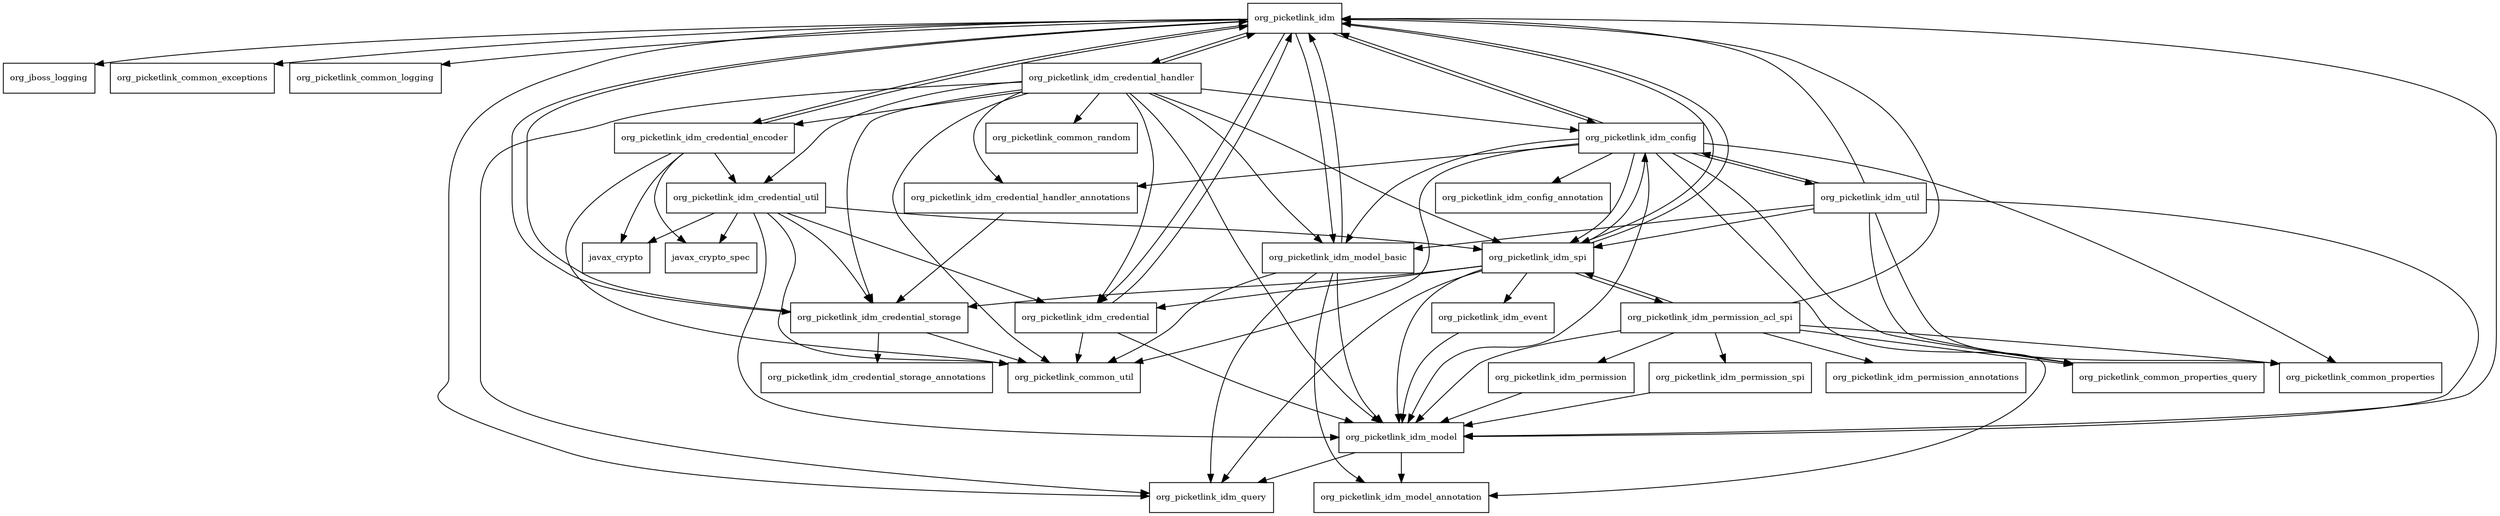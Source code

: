 digraph picketlink_idm_api_2_5_3_SP10_redhat_1_package_dependencies {
  node [shape = box, fontsize=10.0];
  org_picketlink_idm -> org_jboss_logging;
  org_picketlink_idm -> org_picketlink_common_exceptions;
  org_picketlink_idm -> org_picketlink_common_logging;
  org_picketlink_idm -> org_picketlink_idm_config;
  org_picketlink_idm -> org_picketlink_idm_credential;
  org_picketlink_idm -> org_picketlink_idm_credential_encoder;
  org_picketlink_idm -> org_picketlink_idm_credential_handler;
  org_picketlink_idm -> org_picketlink_idm_credential_storage;
  org_picketlink_idm -> org_picketlink_idm_model;
  org_picketlink_idm -> org_picketlink_idm_model_basic;
  org_picketlink_idm -> org_picketlink_idm_query;
  org_picketlink_idm -> org_picketlink_idm_spi;
  org_picketlink_idm_config -> org_picketlink_common_properties;
  org_picketlink_idm_config -> org_picketlink_common_properties_query;
  org_picketlink_idm_config -> org_picketlink_common_util;
  org_picketlink_idm_config -> org_picketlink_idm;
  org_picketlink_idm_config -> org_picketlink_idm_config_annotation;
  org_picketlink_idm_config -> org_picketlink_idm_credential_handler_annotations;
  org_picketlink_idm_config -> org_picketlink_idm_model;
  org_picketlink_idm_config -> org_picketlink_idm_model_annotation;
  org_picketlink_idm_config -> org_picketlink_idm_model_basic;
  org_picketlink_idm_config -> org_picketlink_idm_spi;
  org_picketlink_idm_config -> org_picketlink_idm_util;
  org_picketlink_idm_credential -> org_picketlink_common_util;
  org_picketlink_idm_credential -> org_picketlink_idm;
  org_picketlink_idm_credential -> org_picketlink_idm_model;
  org_picketlink_idm_credential_encoder -> javax_crypto;
  org_picketlink_idm_credential_encoder -> javax_crypto_spec;
  org_picketlink_idm_credential_encoder -> org_picketlink_common_util;
  org_picketlink_idm_credential_encoder -> org_picketlink_idm;
  org_picketlink_idm_credential_encoder -> org_picketlink_idm_credential_util;
  org_picketlink_idm_credential_handler -> org_picketlink_common_random;
  org_picketlink_idm_credential_handler -> org_picketlink_common_util;
  org_picketlink_idm_credential_handler -> org_picketlink_idm;
  org_picketlink_idm_credential_handler -> org_picketlink_idm_config;
  org_picketlink_idm_credential_handler -> org_picketlink_idm_credential;
  org_picketlink_idm_credential_handler -> org_picketlink_idm_credential_encoder;
  org_picketlink_idm_credential_handler -> org_picketlink_idm_credential_handler_annotations;
  org_picketlink_idm_credential_handler -> org_picketlink_idm_credential_storage;
  org_picketlink_idm_credential_handler -> org_picketlink_idm_credential_util;
  org_picketlink_idm_credential_handler -> org_picketlink_idm_model;
  org_picketlink_idm_credential_handler -> org_picketlink_idm_model_basic;
  org_picketlink_idm_credential_handler -> org_picketlink_idm_query;
  org_picketlink_idm_credential_handler -> org_picketlink_idm_spi;
  org_picketlink_idm_credential_handler_annotations -> org_picketlink_idm_credential_storage;
  org_picketlink_idm_credential_storage -> org_picketlink_common_util;
  org_picketlink_idm_credential_storage -> org_picketlink_idm;
  org_picketlink_idm_credential_storage -> org_picketlink_idm_credential_storage_annotations;
  org_picketlink_idm_credential_util -> javax_crypto;
  org_picketlink_idm_credential_util -> javax_crypto_spec;
  org_picketlink_idm_credential_util -> org_picketlink_common_util;
  org_picketlink_idm_credential_util -> org_picketlink_idm_credential;
  org_picketlink_idm_credential_util -> org_picketlink_idm_credential_storage;
  org_picketlink_idm_credential_util -> org_picketlink_idm_model;
  org_picketlink_idm_credential_util -> org_picketlink_idm_spi;
  org_picketlink_idm_event -> org_picketlink_idm_model;
  org_picketlink_idm_model -> org_picketlink_idm_model_annotation;
  org_picketlink_idm_model -> org_picketlink_idm_query;
  org_picketlink_idm_model_basic -> org_picketlink_common_util;
  org_picketlink_idm_model_basic -> org_picketlink_idm;
  org_picketlink_idm_model_basic -> org_picketlink_idm_model;
  org_picketlink_idm_model_basic -> org_picketlink_idm_model_annotation;
  org_picketlink_idm_model_basic -> org_picketlink_idm_query;
  org_picketlink_idm_permission -> org_picketlink_idm_model;
  org_picketlink_idm_permission_acl_spi -> org_picketlink_common_properties;
  org_picketlink_idm_permission_acl_spi -> org_picketlink_common_properties_query;
  org_picketlink_idm_permission_acl_spi -> org_picketlink_idm;
  org_picketlink_idm_permission_acl_spi -> org_picketlink_idm_model;
  org_picketlink_idm_permission_acl_spi -> org_picketlink_idm_permission;
  org_picketlink_idm_permission_acl_spi -> org_picketlink_idm_permission_annotations;
  org_picketlink_idm_permission_acl_spi -> org_picketlink_idm_permission_spi;
  org_picketlink_idm_permission_acl_spi -> org_picketlink_idm_spi;
  org_picketlink_idm_permission_spi -> org_picketlink_idm_model;
  org_picketlink_idm_spi -> org_picketlink_idm;
  org_picketlink_idm_spi -> org_picketlink_idm_config;
  org_picketlink_idm_spi -> org_picketlink_idm_credential;
  org_picketlink_idm_spi -> org_picketlink_idm_credential_storage;
  org_picketlink_idm_spi -> org_picketlink_idm_event;
  org_picketlink_idm_spi -> org_picketlink_idm_model;
  org_picketlink_idm_spi -> org_picketlink_idm_permission_acl_spi;
  org_picketlink_idm_spi -> org_picketlink_idm_query;
  org_picketlink_idm_util -> org_picketlink_common_properties;
  org_picketlink_idm_util -> org_picketlink_common_properties_query;
  org_picketlink_idm_util -> org_picketlink_idm;
  org_picketlink_idm_util -> org_picketlink_idm_config;
  org_picketlink_idm_util -> org_picketlink_idm_model;
  org_picketlink_idm_util -> org_picketlink_idm_model_basic;
  org_picketlink_idm_util -> org_picketlink_idm_spi;
}

